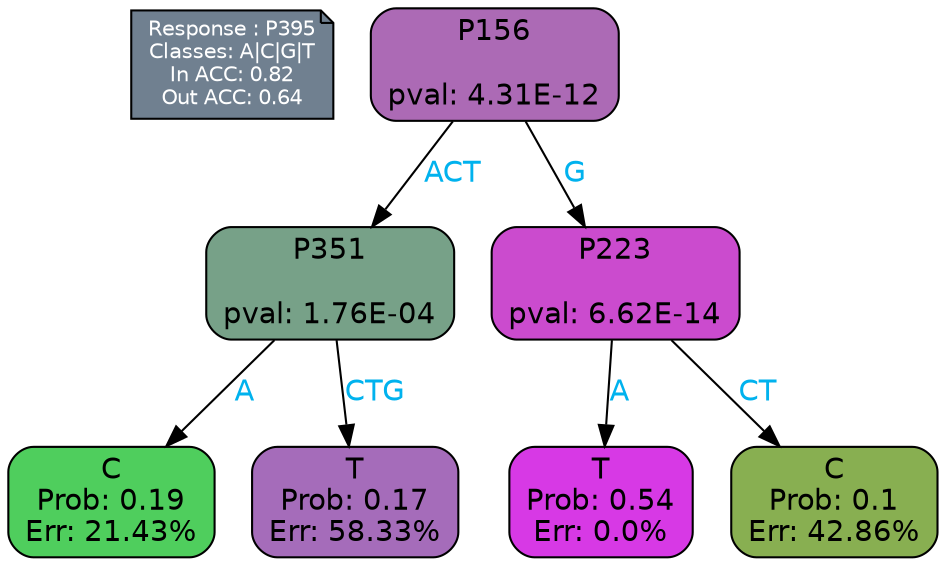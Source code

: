 digraph Tree {
node [shape=box, style="filled, rounded", color="black", fontname=helvetica] ;
graph [ranksep=equally, splines=polylines, bgcolor=transparent, dpi=600] ;
edge [fontname=helvetica] ;
LEGEND [label="Response : P395
Classes: A|C|G|T
In ACC: 0.82
Out ACC: 0.64
",shape=note,align=left,style=filled,fillcolor="slategray",fontcolor="white",fontsize=10];1 [label="P156

pval: 4.31E-12", fillcolor="#ac6ab5"] ;
2 [label="P351

pval: 1.76E-04", fillcolor="#77a188"] ;
3 [label="C
Prob: 0.19
Err: 21.43%", fillcolor="#4fce5d"] ;
4 [label="T
Prob: 0.17
Err: 58.33%", fillcolor="#a56cba"] ;
5 [label="P223

pval: 6.62E-14", fillcolor="#cb4bce"] ;
6 [label="T
Prob: 0.54
Err: 0.0%", fillcolor="#d739e5"] ;
7 [label="C
Prob: 0.1
Err: 42.86%", fillcolor="#88af51"] ;
1 -> 2 [label="ACT",fontcolor=deepskyblue2] ;
1 -> 5 [label="G",fontcolor=deepskyblue2] ;
2 -> 3 [label="A",fontcolor=deepskyblue2] ;
2 -> 4 [label="CTG",fontcolor=deepskyblue2] ;
5 -> 6 [label="A",fontcolor=deepskyblue2] ;
5 -> 7 [label="CT",fontcolor=deepskyblue2] ;
{rank = same; 3;4;6;7;}{rank = same; LEGEND;1;}}